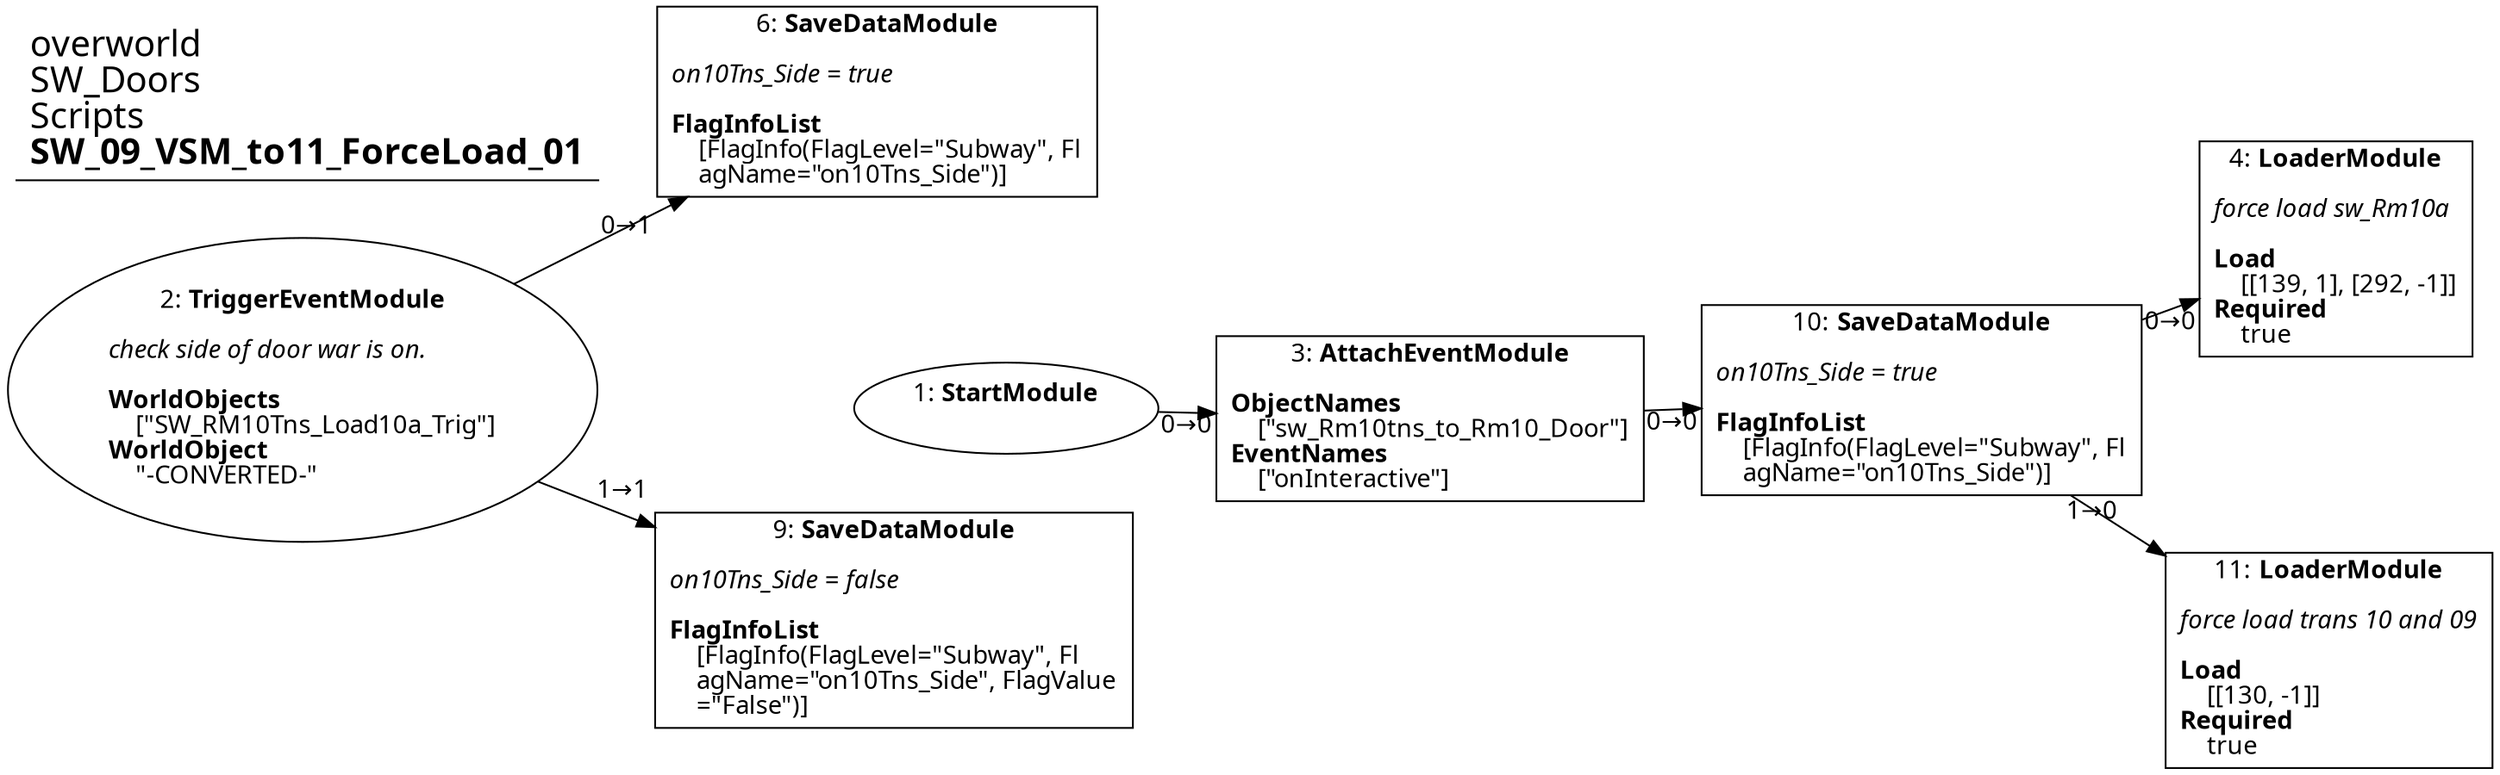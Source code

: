 digraph {
    layout = fdp;
    overlap = prism;
    sep = "+16";
    splines = spline;

    node [ shape = box ];

    graph [ fontname = "Segoe UI" ];
    node [ fontname = "Segoe UI" ];
    edge [ fontname = "Segoe UI" ];

    1 [ label = <1: <b>StartModule</b><br/><br/>> ];
    1 [ shape = oval ]
    1 [ pos = "0.4,-0.18800001!" ];
    1 -> 3 [ label = "0→0" ];

    2 [ label = <2: <b>TriggerEventModule</b><br/><br/><i>check side of door war is on.<br align="left"/></i><br align="left"/><b>WorldObjects</b><br align="left"/>    [&quot;SW_RM10Tns_Load10a_Trig&quot;]<br align="left"/><b>WorldObject</b><br align="left"/>    &quot;-CONVERTED-&quot;<br align="left"/>> ];
    2 [ shape = oval ]
    2 [ pos = "0.033,-0.17500001!" ];
    2 -> 6 [ label = "0→1" ];
    2 -> 9 [ label = "1→1" ];

    3 [ label = <3: <b>AttachEventModule</b><br/><br/><b>ObjectNames</b><br align="left"/>    [&quot;sw_Rm10tns_to_Rm10_Door&quot;]<br align="left"/><b>EventNames</b><br align="left"/>    [&quot;onInteractive&quot;]<br align="left"/>> ];
    3 [ pos = "0.56200004,-0.18800001!" ];
    3 -> 10 [ label = "0→0" ];

    4 [ label = <4: <b>LoaderModule</b><br/><br/><i>force load sw_Rm10a<br align="left"/></i><br align="left"/><b>Load</b><br align="left"/>    [[139, 1], [292, -1]]<br align="left"/><b>Required</b><br align="left"/>    true<br align="left"/>> ];
    4 [ pos = "0.99500006,-0.15!" ];

    6 [ label = <6: <b>SaveDataModule</b><br/><br/><i>on10Tns_Side = true<br align="left"/></i><br align="left"/><b>FlagInfoList</b><br align="left"/>    [FlagInfo(FlagLevel=&quot;Subway&quot;, Fl<br align="left"/>    agName=&quot;on10Tns_Side&quot;)]<br align="left"/>> ];
    6 [ pos = "0.30900002,-0.039!" ];

    9 [ label = <9: <b>SaveDataModule</b><br/><br/><i>on10Tns_Side = false<br align="left"/></i><br align="left"/><b>FlagInfoList</b><br align="left"/>    [FlagInfo(FlagLevel=&quot;Subway&quot;, Fl<br align="left"/>    agName=&quot;on10Tns_Side&quot;, FlagValue<br align="left"/>    =&quot;False&quot;)]<br align="left"/>> ];
    9 [ pos = "0.30900002,-0.27400002!" ];

    10 [ label = <10: <b>SaveDataModule</b><br/><br/><i>on10Tns_Side = true<br align="left"/></i><br align="left"/><b>FlagInfoList</b><br align="left"/>    [FlagInfo(FlagLevel=&quot;Subway&quot;, Fl<br align="left"/>    agName=&quot;on10Tns_Side&quot;)]<br align="left"/>> ];
    10 [ pos = "0.76000005,-0.18800001!" ];
    10 -> 4 [ label = "0→0" ];
    10 -> 11 [ label = "1→0" ];

    11 [ label = <11: <b>LoaderModule</b><br/><br/><i>force load trans 10 and 09<br align="left"/></i><br align="left"/><b>Load</b><br align="left"/>    [[130, -1]]<br align="left"/><b>Required</b><br align="left"/>    true<br align="left"/>> ];
    11 [ pos = "0.99600005,-0.26000002!" ];

    title [ pos = "0.032,-0.038000003!" ];
    title [ shape = underline ];
    title [ label = <<font point-size="20">overworld<br align="left"/>SW_Doors<br align="left"/>Scripts<br align="left"/><b>SW_09_VSM_to11_ForceLoad_01</b><br align="left"/></font>> ];
}
